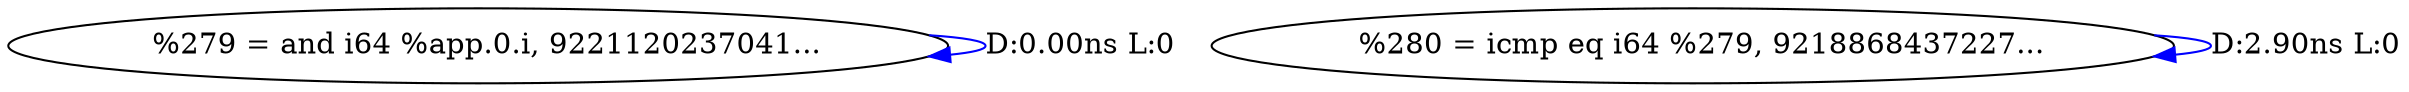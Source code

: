 digraph {
Node0x3340cb0[label="  %279 = and i64 %app.0.i, 9221120237041..."];
Node0x3340cb0 -> Node0x3340cb0[label="D:0.00ns L:0",color=blue];
Node0x3340d90[label="  %280 = icmp eq i64 %279, 9218868437227..."];
Node0x3340d90 -> Node0x3340d90[label="D:2.90ns L:0",color=blue];
}
